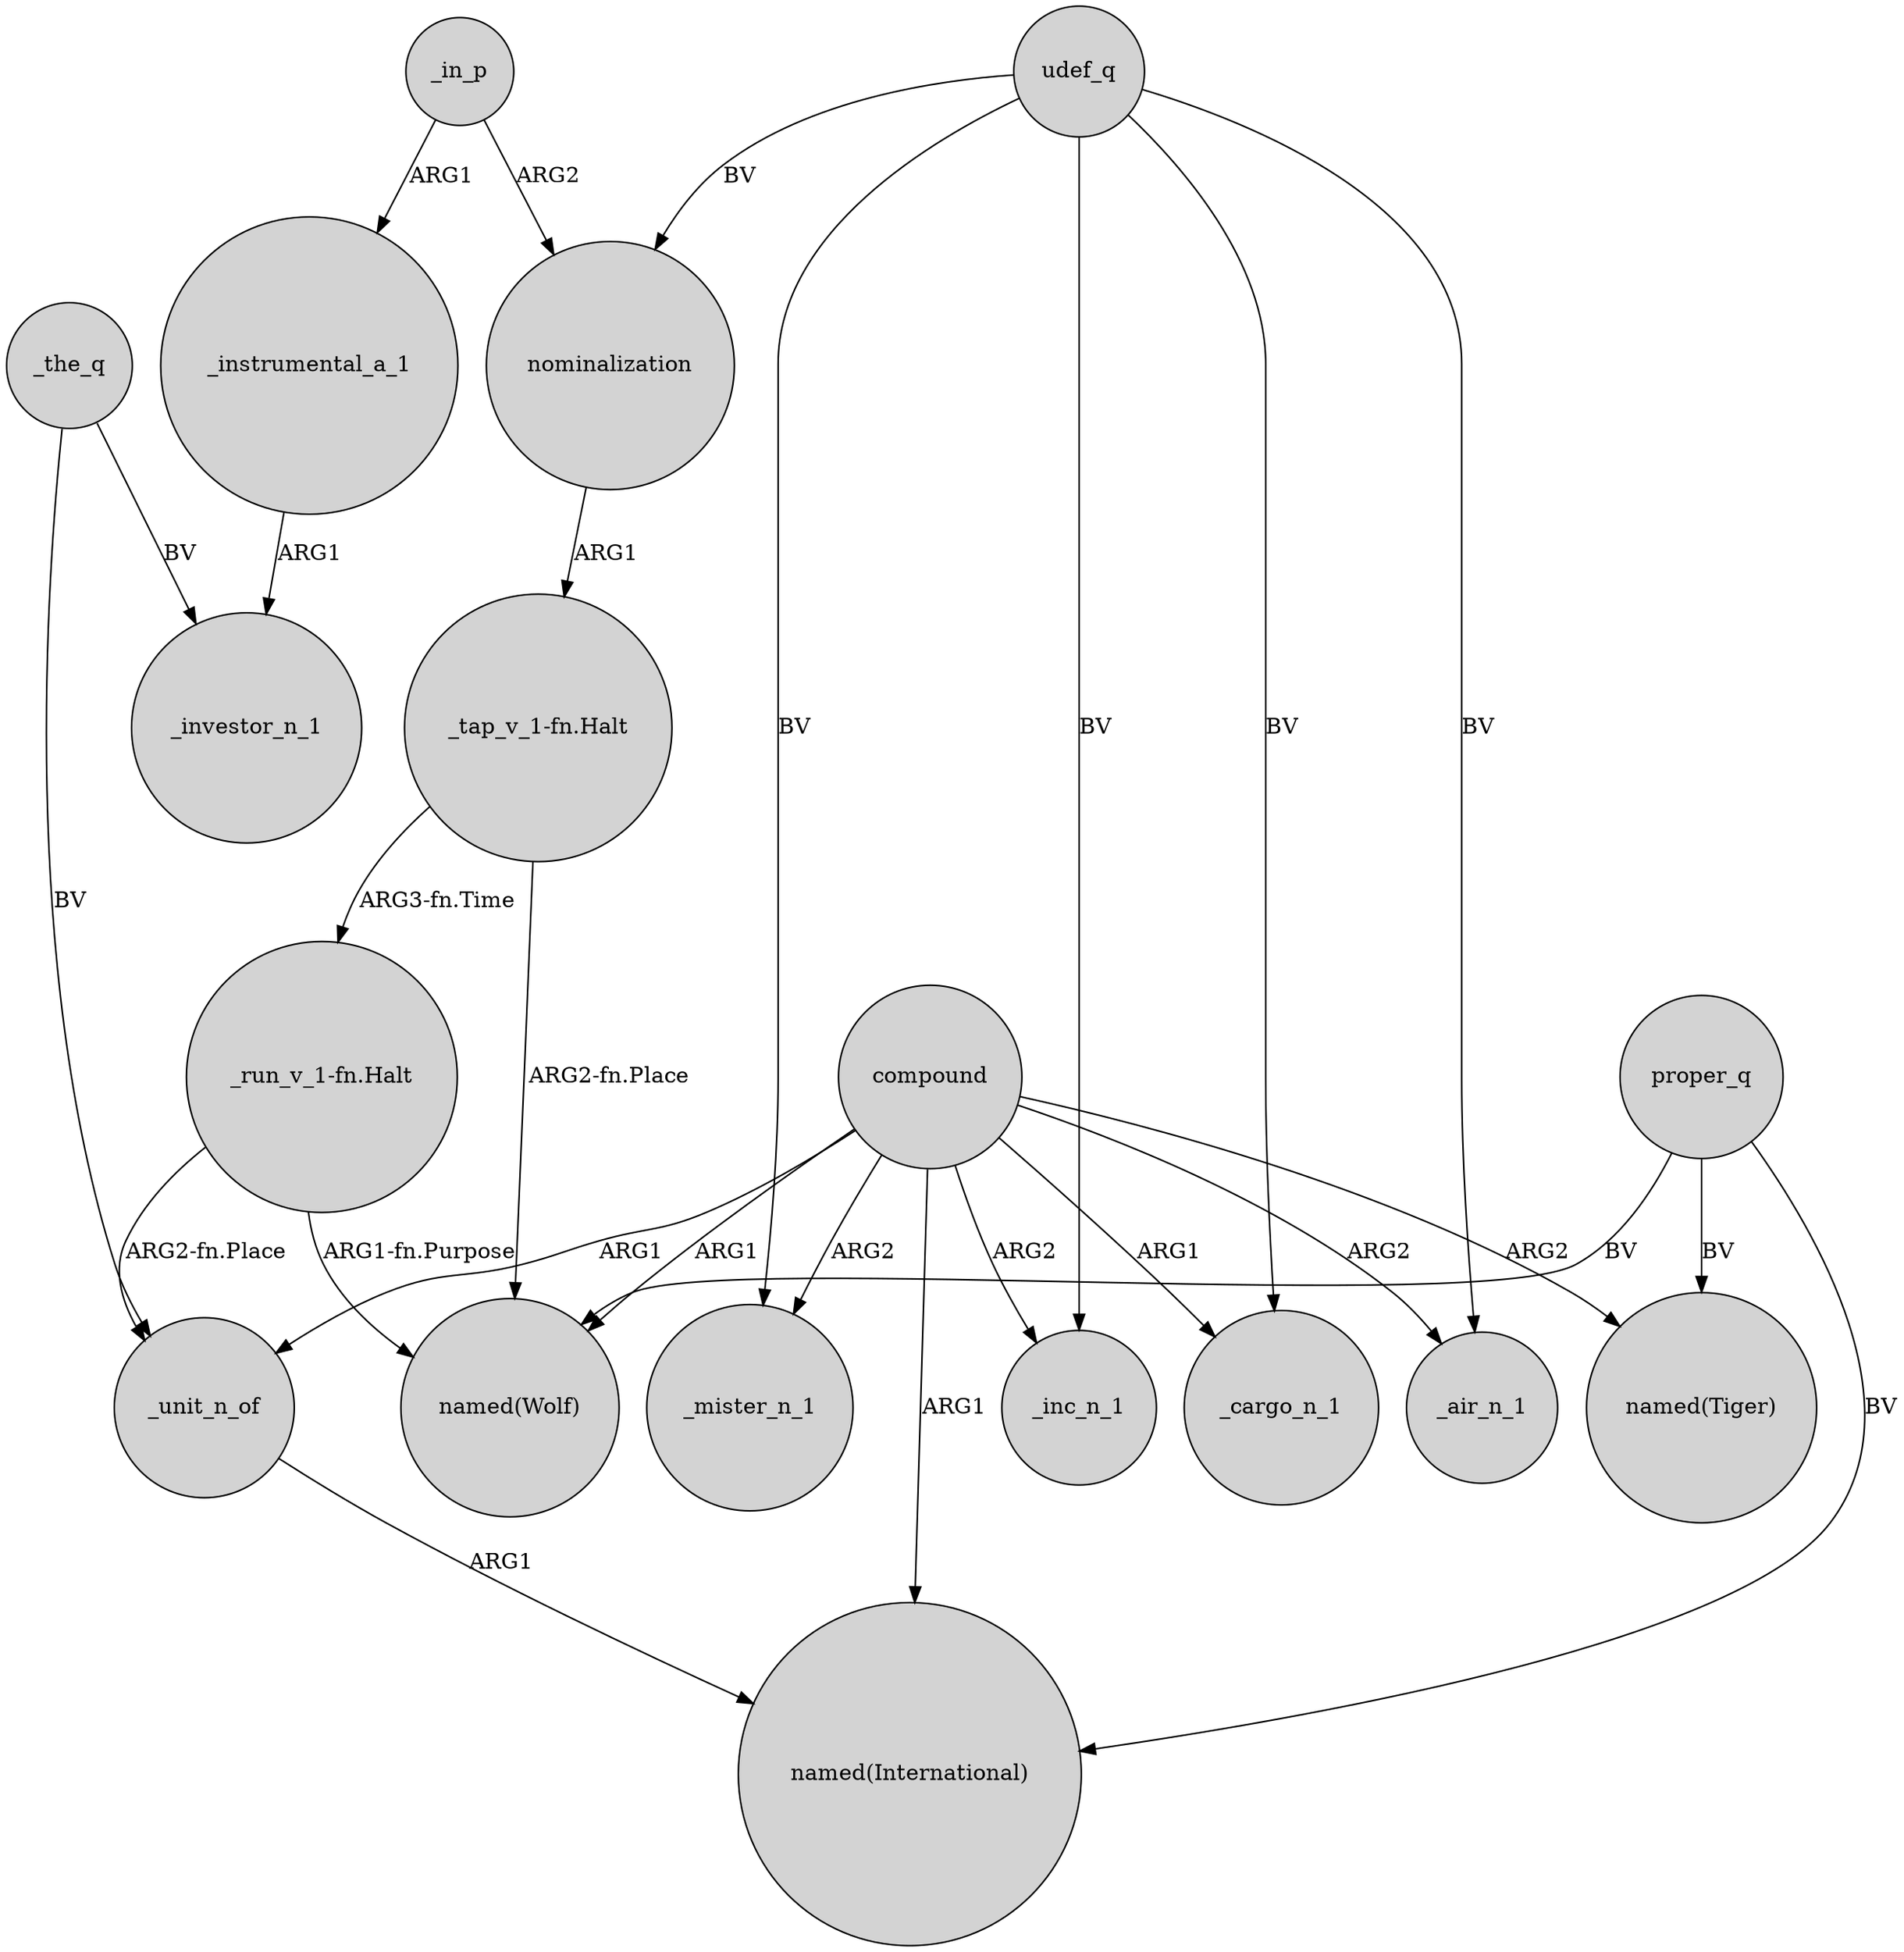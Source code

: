 digraph {
	node [shape=circle style=filled]
	_the_q -> _investor_n_1 [label=BV]
	compound -> _mister_n_1 [label=ARG2]
	nominalization -> "_tap_v_1-fn.Halt" [label=ARG1]
	compound -> "named(Tiger)" [label=ARG2]
	compound -> _air_n_1 [label=ARG2]
	_unit_n_of -> "named(International)" [label=ARG1]
	udef_q -> _air_n_1 [label=BV]
	udef_q -> _cargo_n_1 [label=BV]
	udef_q -> nominalization [label=BV]
	compound -> "named(International)" [label=ARG1]
	compound -> "named(Wolf)" [label=ARG1]
	"_tap_v_1-fn.Halt" -> "_run_v_1-fn.Halt" [label="ARG3-fn.Time"]
	udef_q -> _mister_n_1 [label=BV]
	proper_q -> "named(Tiger)" [label=BV]
	compound -> _cargo_n_1 [label=ARG1]
	udef_q -> _inc_n_1 [label=BV]
	compound -> _inc_n_1 [label=ARG2]
	"_run_v_1-fn.Halt" -> "named(Wolf)" [label="ARG1-fn.Purpose"]
	proper_q -> "named(Wolf)" [label=BV]
	proper_q -> "named(International)" [label=BV]
	"_tap_v_1-fn.Halt" -> "named(Wolf)" [label="ARG2-fn.Place"]
	compound -> _unit_n_of [label=ARG1]
	_the_q -> _unit_n_of [label=BV]
	_in_p -> _instrumental_a_1 [label=ARG1]
	_in_p -> nominalization [label=ARG2]
	"_run_v_1-fn.Halt" -> _unit_n_of [label="ARG2-fn.Place"]
	_instrumental_a_1 -> _investor_n_1 [label=ARG1]
}
